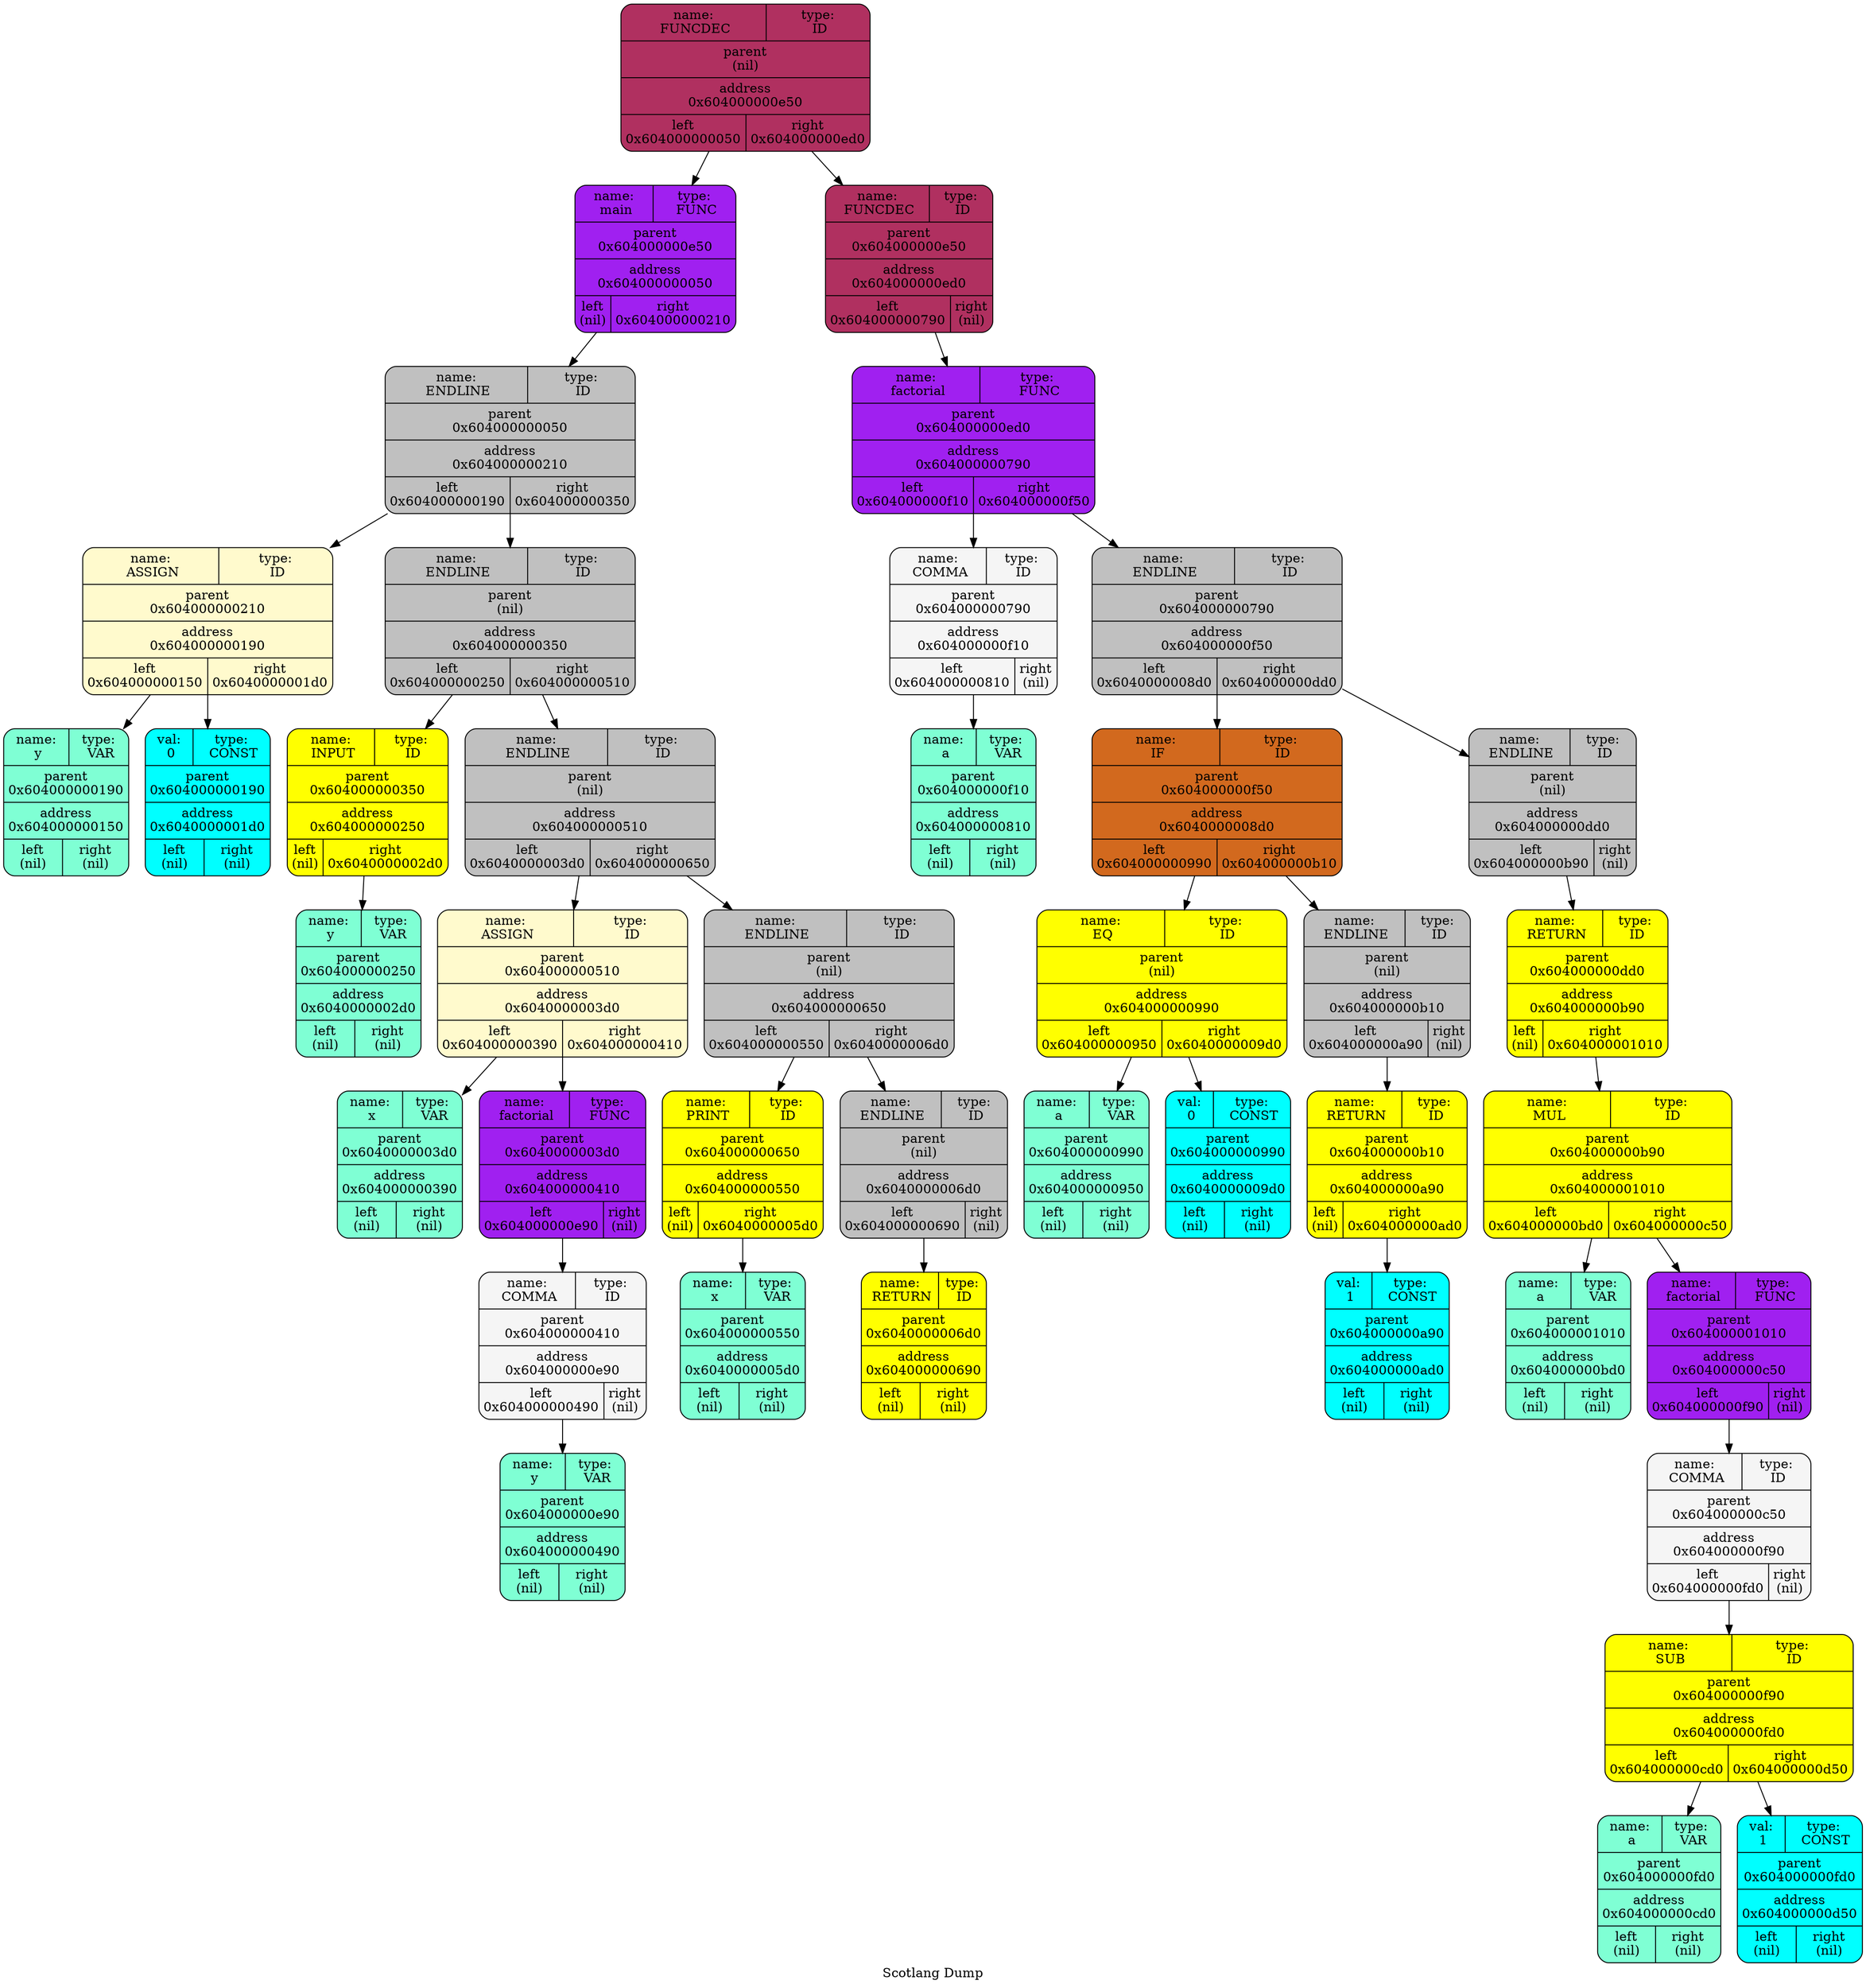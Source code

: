   digraph tree  {
  node[   shape     = "Mrecord",  style     = "filled",  fillcolor = "white",  fontcolor = "#000000",  margin    = "0.075"];
  rankdir   = "TB";

  label     = "Scotlang Dump";
"node0" [shape = "Mrecord", label = "{{<left>name:\n FUNCDEC | <right>type:\n ID} | parent\n(nil) | <f0> address\n0x604000000e50| {<left>left\n0x604000000050 | <right>right\n0x604000000ed0\n}}", fillcolor = "x11maroon"]
"node1" [shape = "Mrecord", label = "{{<left>name:\n main | <right>type:\n FUNC} | parent\n0x604000000e50 | <f0> address\n0x604000000050| {<left>left\n(nil) | <right>right\n0x604000000210\n}}", fillcolor = "purple"]
"node2" [shape = "Mrecord", label = "{{<left>name:\n ENDLINE | <right>type:\n ID} | parent\n0x604000000050 | <f0> address\n0x604000000210| {<left>left\n0x604000000190 | <right>right\n0x604000000350\n}}", fillcolor = "gray"]
"node3" [shape = "Mrecord", label = "{{<left>name:\n ASSIGN | <right>type:\n ID} | parent\n0x604000000210 | <f0> address\n0x604000000190| {<left>left\n0x604000000150 | <right>right\n0x6040000001d0\n}}", fillcolor = "lemonchiffon"]
"node4" [shape = "Mrecord", label = "{{<left>name:\n y | <right>type:\n VAR} | parent\n0x604000000190 | <f0> address\n0x604000000150| {<left>left\n(nil) | <right>right\n(nil)\n}}", fillcolor = "aquamarine"]
"node3" -> "node4"
"node5" [shape = "Mrecord", label = "{{<left>val:\n 0 | <right>type:\n CONST} | parent\n0x604000000190 | <f0> address\n0x6040000001d0| {<left>left\n(nil) | <right>right\n(nil)\n}}", fillcolor = "aqua"]
"node3" -> "node5"
"node2" -> "node3"
"node6" [shape = "Mrecord", label = "{{<left>name:\n ENDLINE | <right>type:\n ID} | parent\n(nil) | <f0> address\n0x604000000350| {<left>left\n0x604000000250 | <right>right\n0x604000000510\n}}", fillcolor = "gray"]
"node7" [shape = "Mrecord", label = "{{<left>name:\n INPUT | <right>type:\n ID} | parent\n0x604000000350 | <f0> address\n0x604000000250| {<left>left\n(nil) | <right>right\n0x6040000002d0\n}}", fillcolor = "yellow"]
"node8" [shape = "Mrecord", label = "{{<left>name:\n y | <right>type:\n VAR} | parent\n0x604000000250 | <f0> address\n0x6040000002d0| {<left>left\n(nil) | <right>right\n(nil)\n}}", fillcolor = "aquamarine"]
"node7" -> "node8"
"node6" -> "node7"
"node9" [shape = "Mrecord", label = "{{<left>name:\n ENDLINE | <right>type:\n ID} | parent\n(nil) | <f0> address\n0x604000000510| {<left>left\n0x6040000003d0 | <right>right\n0x604000000650\n}}", fillcolor = "gray"]
"node10" [shape = "Mrecord", label = "{{<left>name:\n ASSIGN | <right>type:\n ID} | parent\n0x604000000510 | <f0> address\n0x6040000003d0| {<left>left\n0x604000000390 | <right>right\n0x604000000410\n}}", fillcolor = "lemonchiffon"]
"node11" [shape = "Mrecord", label = "{{<left>name:\n x | <right>type:\n VAR} | parent\n0x6040000003d0 | <f0> address\n0x604000000390| {<left>left\n(nil) | <right>right\n(nil)\n}}", fillcolor = "aquamarine"]
"node10" -> "node11"
"node12" [shape = "Mrecord", label = "{{<left>name:\n factorial | <right>type:\n FUNC} | parent\n0x6040000003d0 | <f0> address\n0x604000000410| {<left>left\n0x604000000e90 | <right>right\n(nil)\n}}", fillcolor = "purple"]
"node13" [shape = "Mrecord", label = "{{<left>name:\n COMMA | <right>type:\n ID} | parent\n0x604000000410 | <f0> address\n0x604000000e90| {<left>left\n0x604000000490 | <right>right\n(nil)\n}}", fillcolor = "whitesmoke"]
"node14" [shape = "Mrecord", label = "{{<left>name:\n y | <right>type:\n VAR} | parent\n0x604000000e90 | <f0> address\n0x604000000490| {<left>left\n(nil) | <right>right\n(nil)\n}}", fillcolor = "aquamarine"]
"node13" -> "node14"
"node12" -> "node13"
"node10" -> "node12"
"node9" -> "node10"
"node15" [shape = "Mrecord", label = "{{<left>name:\n ENDLINE | <right>type:\n ID} | parent\n(nil) | <f0> address\n0x604000000650| {<left>left\n0x604000000550 | <right>right\n0x6040000006d0\n}}", fillcolor = "gray"]
"node16" [shape = "Mrecord", label = "{{<left>name:\n PRINT | <right>type:\n ID} | parent\n0x604000000650 | <f0> address\n0x604000000550| {<left>left\n(nil) | <right>right\n0x6040000005d0\n}}", fillcolor = "yellow"]
"node17" [shape = "Mrecord", label = "{{<left>name:\n x | <right>type:\n VAR} | parent\n0x604000000550 | <f0> address\n0x6040000005d0| {<left>left\n(nil) | <right>right\n(nil)\n}}", fillcolor = "aquamarine"]
"node16" -> "node17"
"node15" -> "node16"
"node18" [shape = "Mrecord", label = "{{<left>name:\n ENDLINE | <right>type:\n ID} | parent\n(nil) | <f0> address\n0x6040000006d0| {<left>left\n0x604000000690 | <right>right\n(nil)\n}}", fillcolor = "gray"]
"node19" [shape = "Mrecord", label = "{{<left>name:\n RETURN | <right>type:\n ID} | parent\n0x6040000006d0 | <f0> address\n0x604000000690| {<left>left\n(nil) | <right>right\n(nil)\n}}", fillcolor = "yellow"]
"node18" -> "node19"
"node15" -> "node18"
"node9" -> "node15"
"node6" -> "node9"
"node2" -> "node6"
"node1" -> "node2"
"node0" -> "node1"
"node20" [shape = "Mrecord", label = "{{<left>name:\n FUNCDEC | <right>type:\n ID} | parent\n0x604000000e50 | <f0> address\n0x604000000ed0| {<left>left\n0x604000000790 | <right>right\n(nil)\n}}", fillcolor = "x11maroon"]
"node21" [shape = "Mrecord", label = "{{<left>name:\n factorial | <right>type:\n FUNC} | parent\n0x604000000ed0 | <f0> address\n0x604000000790| {<left>left\n0x604000000f10 | <right>right\n0x604000000f50\n}}", fillcolor = "purple"]
"node22" [shape = "Mrecord", label = "{{<left>name:\n COMMA | <right>type:\n ID} | parent\n0x604000000790 | <f0> address\n0x604000000f10| {<left>left\n0x604000000810 | <right>right\n(nil)\n}}", fillcolor = "whitesmoke"]
"node23" [shape = "Mrecord", label = "{{<left>name:\n a | <right>type:\n VAR} | parent\n0x604000000f10 | <f0> address\n0x604000000810| {<left>left\n(nil) | <right>right\n(nil)\n}}", fillcolor = "aquamarine"]
"node22" -> "node23"
"node21" -> "node22"
"node24" [shape = "Mrecord", label = "{{<left>name:\n ENDLINE | <right>type:\n ID} | parent\n0x604000000790 | <f0> address\n0x604000000f50| {<left>left\n0x6040000008d0 | <right>right\n0x604000000dd0\n}}", fillcolor = "gray"]
"node25" [shape = "Mrecord", label = "{{<left>name:\n IF | <right>type:\n ID} | parent\n0x604000000f50 | <f0> address\n0x6040000008d0| {<left>left\n0x604000000990 | <right>right\n0x604000000b10\n}}", fillcolor = "chocolate"]
"node26" [shape = "Mrecord", label = "{{<left>name:\n EQ | <right>type:\n ID} | parent\n(nil) | <f0> address\n0x604000000990| {<left>left\n0x604000000950 | <right>right\n0x6040000009d0\n}}", fillcolor = "yellow"]
"node27" [shape = "Mrecord", label = "{{<left>name:\n a | <right>type:\n VAR} | parent\n0x604000000990 | <f0> address\n0x604000000950| {<left>left\n(nil) | <right>right\n(nil)\n}}", fillcolor = "aquamarine"]
"node26" -> "node27"
"node28" [shape = "Mrecord", label = "{{<left>val:\n 0 | <right>type:\n CONST} | parent\n0x604000000990 | <f0> address\n0x6040000009d0| {<left>left\n(nil) | <right>right\n(nil)\n}}", fillcolor = "aqua"]
"node26" -> "node28"
"node25" -> "node26"
"node29" [shape = "Mrecord", label = "{{<left>name:\n ENDLINE | <right>type:\n ID} | parent\n(nil) | <f0> address\n0x604000000b10| {<left>left\n0x604000000a90 | <right>right\n(nil)\n}}", fillcolor = "gray"]
"node30" [shape = "Mrecord", label = "{{<left>name:\n RETURN | <right>type:\n ID} | parent\n0x604000000b10 | <f0> address\n0x604000000a90| {<left>left\n(nil) | <right>right\n0x604000000ad0\n}}", fillcolor = "yellow"]
"node31" [shape = "Mrecord", label = "{{<left>val:\n 1 | <right>type:\n CONST} | parent\n0x604000000a90 | <f0> address\n0x604000000ad0| {<left>left\n(nil) | <right>right\n(nil)\n}}", fillcolor = "aqua"]
"node30" -> "node31"
"node29" -> "node30"
"node25" -> "node29"
"node24" -> "node25"
"node32" [shape = "Mrecord", label = "{{<left>name:\n ENDLINE | <right>type:\n ID} | parent\n(nil) | <f0> address\n0x604000000dd0| {<left>left\n0x604000000b90 | <right>right\n(nil)\n}}", fillcolor = "gray"]
"node33" [shape = "Mrecord", label = "{{<left>name:\n RETURN | <right>type:\n ID} | parent\n0x604000000dd0 | <f0> address\n0x604000000b90| {<left>left\n(nil) | <right>right\n0x604000001010\n}}", fillcolor = "yellow"]
"node34" [shape = "Mrecord", label = "{{<left>name:\n MUL | <right>type:\n ID} | parent\n0x604000000b90 | <f0> address\n0x604000001010| {<left>left\n0x604000000bd0 | <right>right\n0x604000000c50\n}}", fillcolor = "yellow"]
"node35" [shape = "Mrecord", label = "{{<left>name:\n a | <right>type:\n VAR} | parent\n0x604000001010 | <f0> address\n0x604000000bd0| {<left>left\n(nil) | <right>right\n(nil)\n}}", fillcolor = "aquamarine"]
"node34" -> "node35"
"node36" [shape = "Mrecord", label = "{{<left>name:\n factorial | <right>type:\n FUNC} | parent\n0x604000001010 | <f0> address\n0x604000000c50| {<left>left\n0x604000000f90 | <right>right\n(nil)\n}}", fillcolor = "purple"]
"node37" [shape = "Mrecord", label = "{{<left>name:\n COMMA | <right>type:\n ID} | parent\n0x604000000c50 | <f0> address\n0x604000000f90| {<left>left\n0x604000000fd0 | <right>right\n(nil)\n}}", fillcolor = "whitesmoke"]
"node38" [shape = "Mrecord", label = "{{<left>name:\n SUB | <right>type:\n ID} | parent\n0x604000000f90 | <f0> address\n0x604000000fd0| {<left>left\n0x604000000cd0 | <right>right\n0x604000000d50\n}}", fillcolor = "yellow"]
"node39" [shape = "Mrecord", label = "{{<left>name:\n a | <right>type:\n VAR} | parent\n0x604000000fd0 | <f0> address\n0x604000000cd0| {<left>left\n(nil) | <right>right\n(nil)\n}}", fillcolor = "aquamarine"]
"node38" -> "node39"
"node40" [shape = "Mrecord", label = "{{<left>val:\n 1 | <right>type:\n CONST} | parent\n0x604000000fd0 | <f0> address\n0x604000000d50| {<left>left\n(nil) | <right>right\n(nil)\n}}", fillcolor = "aqua"]
"node38" -> "node40"
"node37" -> "node38"
"node36" -> "node37"
"node34" -> "node36"
"node33" -> "node34"
"node32" -> "node33"
"node24" -> "node32"
"node21" -> "node24"
"node20" -> "node21"
"node0" -> "node20"
  }